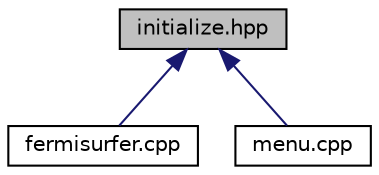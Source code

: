 digraph "initialize.hpp"
{
 // LATEX_PDF_SIZE
  edge [fontname="Helvetica",fontsize="10",labelfontname="Helvetica",labelfontsize="10"];
  node [fontname="Helvetica",fontsize="10",shape=record];
  Node1 [label="initialize.hpp",height=0.2,width=0.4,color="black", fillcolor="grey75", style="filled", fontcolor="black",tooltip=" "];
  Node1 -> Node2 [dir="back",color="midnightblue",fontsize="10",style="solid",fontname="Helvetica"];
  Node2 [label="fermisurfer.cpp",height=0.2,width=0.4,color="black", fillcolor="white", style="filled",URL="$fermisurfer_8cpp.html",tooltip="Main routine."];
  Node1 -> Node3 [dir="back",color="midnightblue",fontsize="10",style="solid",fontname="Helvetica"];
  Node3 [label="menu.cpp",height=0.2,width=0.4,color="black", fillcolor="white", style="filled",URL="$menu_8cpp.html",tooltip="Create & modify right-click menu. And operate their function."];
}
